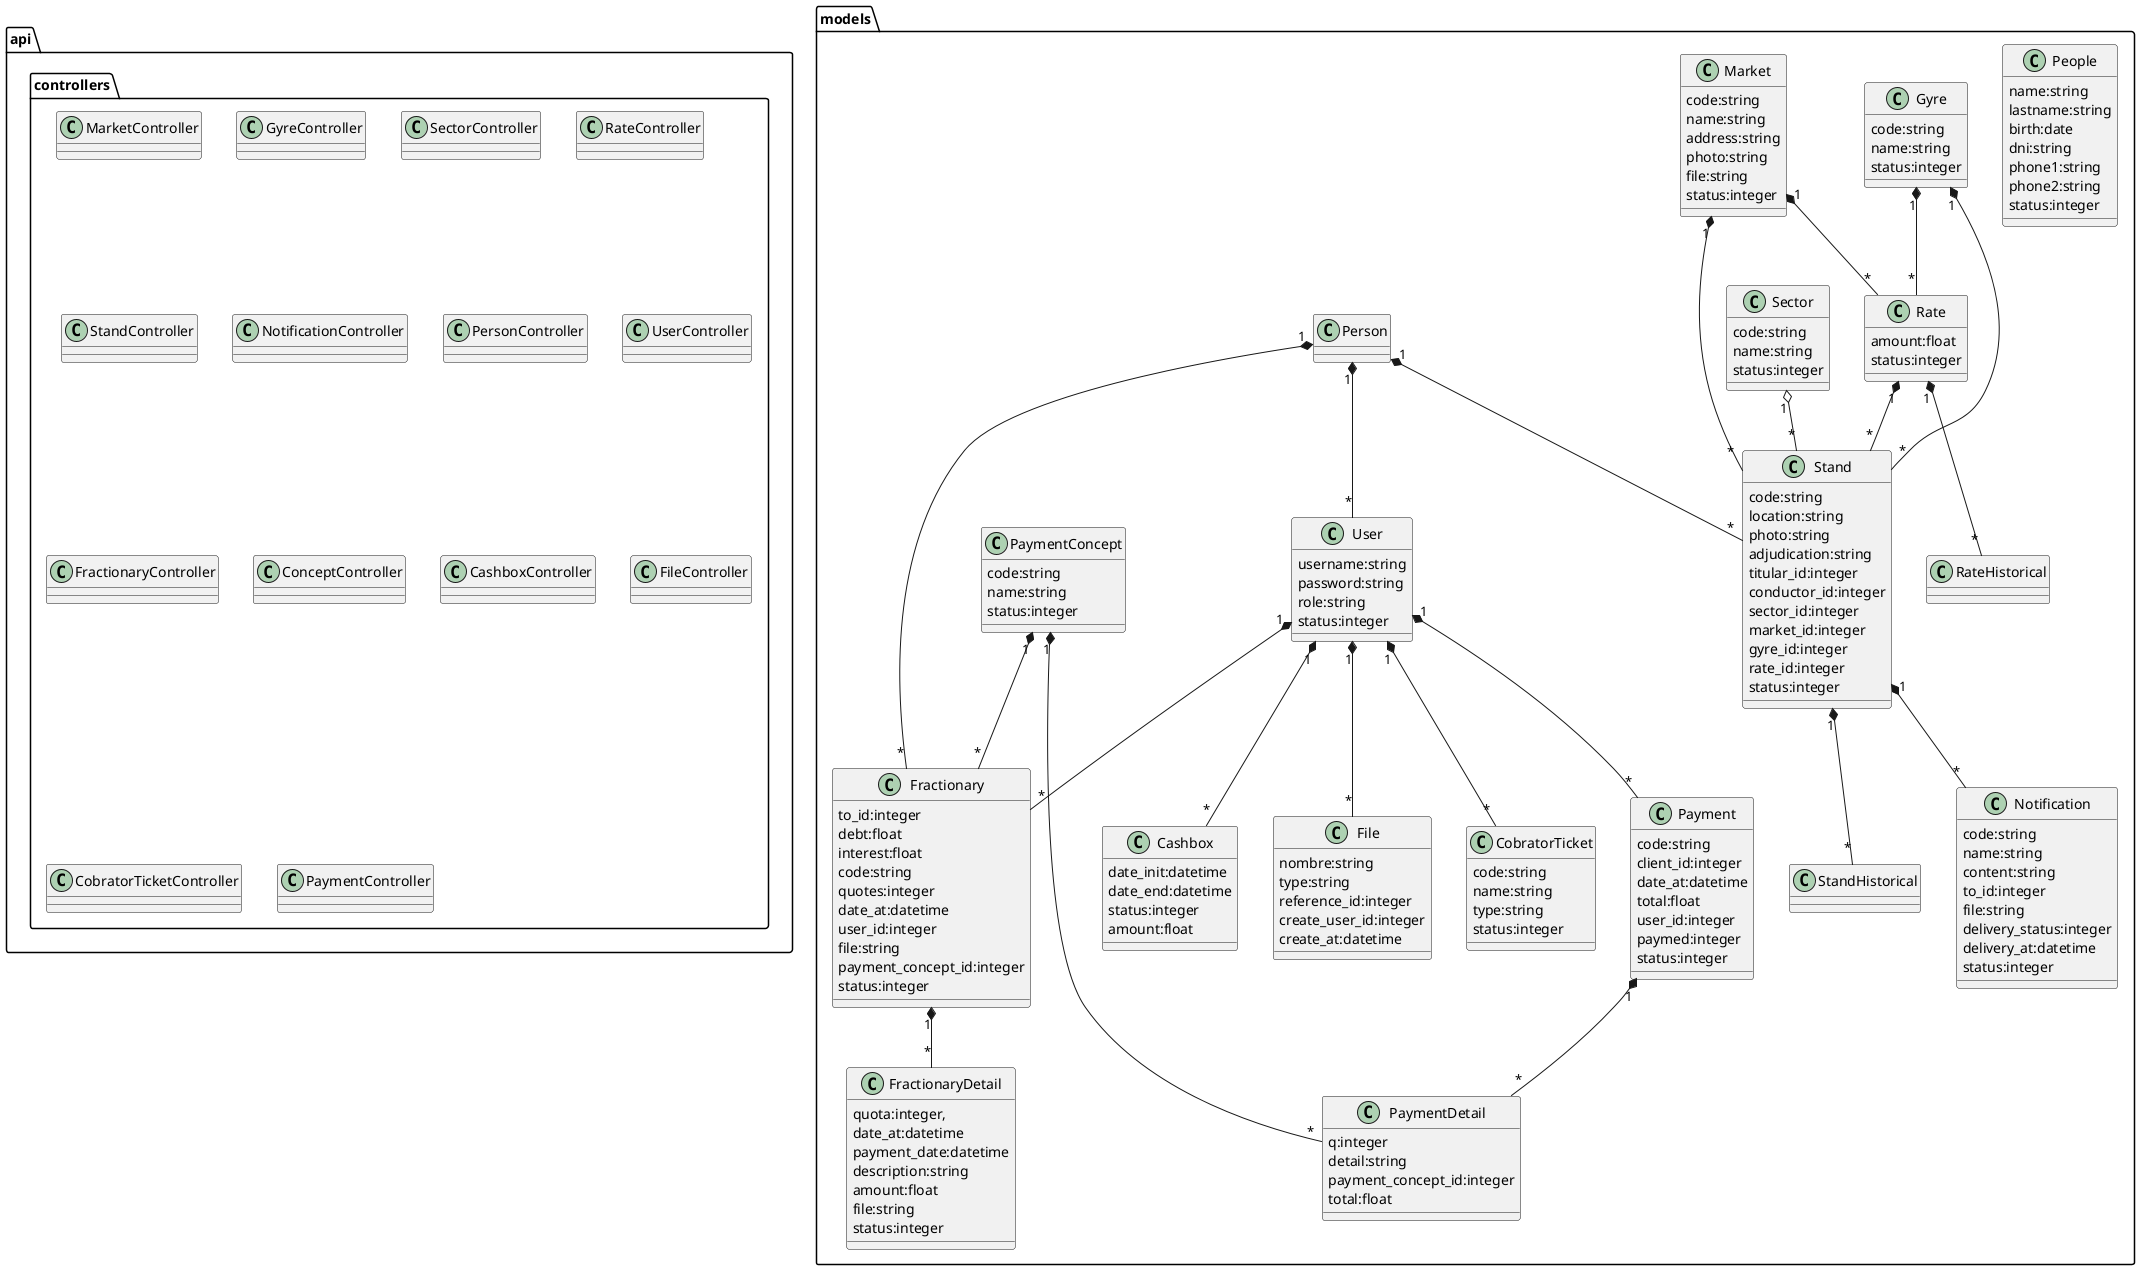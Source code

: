 @startuml  

class api.controllers.MarketController{
}
class api.controllers.GyreController{
}
class api.controllers.SectorController{
}
class api.controllers.RateController{
}
class api.controllers.StandController{
}
class api.controllers.NotificationController{
}
class api.controllers.PersonController{
}
class api.controllers.UserController{
}
class api.controllers.FractionaryController{
}
class api.controllers.ConceptController{
}
class api.controllers.CashboxController{
}
class api.controllers.FileController{
}
class api.controllers.CobratorTicketController{
}
class api.controllers.PaymentController{
}



class models.People{  
name:string  
lastname:string  
birth:date  
dni:string  
phone1:string  
phone2:string  
status:integer  
}  
class models.User{  
username:string  
password:string    
role:string  
status:integer  
}  
class models.Market{  
code:string  
name:string  
address:string  
photo:string  
file:string
status:integer  
}  
class models.Sector{  
code:string  
name:string  
status:integer  
}  
class models.File{
nombre:string
type:string
reference_id:integer
create_user_id:integer
create_at:datetime
}
class models.Gyre{  
    code:string  
    name:string  
    status:integer
}  
class models.Stand{  
    code:string  
    location:string  
    photo:string  
    adjudication:string  
    titular_id:integer  
    conductor_id:integer  
    sector_id:integer
    market_id:integer
    gyre_id:integer
    rate_id:integer
    status:integer  
}  
class models.Rate{
    amount:float
    status:integer
}
class models.StandHistorical{}  

class models.Notification{ 
    code:string  
    name:string  
    content:string  
    to_id:integer  
    file:string  
    delivery_status:integer  
    delivery_at:datetime  
    status:integer  
}  
class models.CobratorTicket{
    code:string
    name:string
    type:string
    status:integer
} 
class models.Cashbox{
    date_init:datetime
    date_end:datetime
    status:integer
    amount:float
}

class models.Payment{
    code:string
    client_id:integer
    date_at:datetime
    total:float
    user_id:integer
    paymed:integer
    status:integer
}
class models.PaymentDetail{
    q:integer
    detail:string
    payment_concept_id:integer
    total:float
}

class models.PaymentConcept{
    code:string
    name:string
    status:integer
}
class models.RateHistorical{
}

class models.Fractionary{
    to_id:integer
    debt:float
    interest:float
    code:string
    quotes:integer
    date_at:datetime
    user_id:integer
    file:string
    payment_concept_id:integer
    status:integer
}
class models.FractionaryDetail{
    quota:integer,
    date_at:datetime
    payment_date:datetime
    description:string
    amount:float
    file:string
    status:integer
}

models.Sector "1" o--"*" models.Stand 
models.Market "1"*--"*" models.Stand
models.Gyre "1"*--"*" models.Stand
models.Rate "1"*--"*" models.Stand
models.Rate "1"*--"*" models.RateHistorical
models.Gyre "1"*--"*" models.Rate
models.Market "1"*--"*" models.Rate
models.Stand "1"*--"*" models.StandHistorical
models.Person "1"*--"*" models.Stand
models.Person "1"*--"*" models.User
models.User "1"*--"*" models.Fractionary 
 models.User "1"*--"*" models.Cashbox
models.User "1"*--"*" models.File
models.User "1"*--"*" models.CobratorTicket
models.User "1"*--"*" models.Payment

models.Stand "1"*--"*" models.Notification

models.Payment "1"*--"*" models.PaymentDetail
models.PaymentConcept "1"*--"*" models.PaymentDetail 
models.PaymentConcept "1"*--"*"   models.Fractionary
'models.Schedule -- models.Person
'models.Schedule -- models.ScheduleDetail

models.Person "1"*--"*" models.Fractionary
models.Fractionary "1"*--"*" models.FractionaryDetail

@enduml